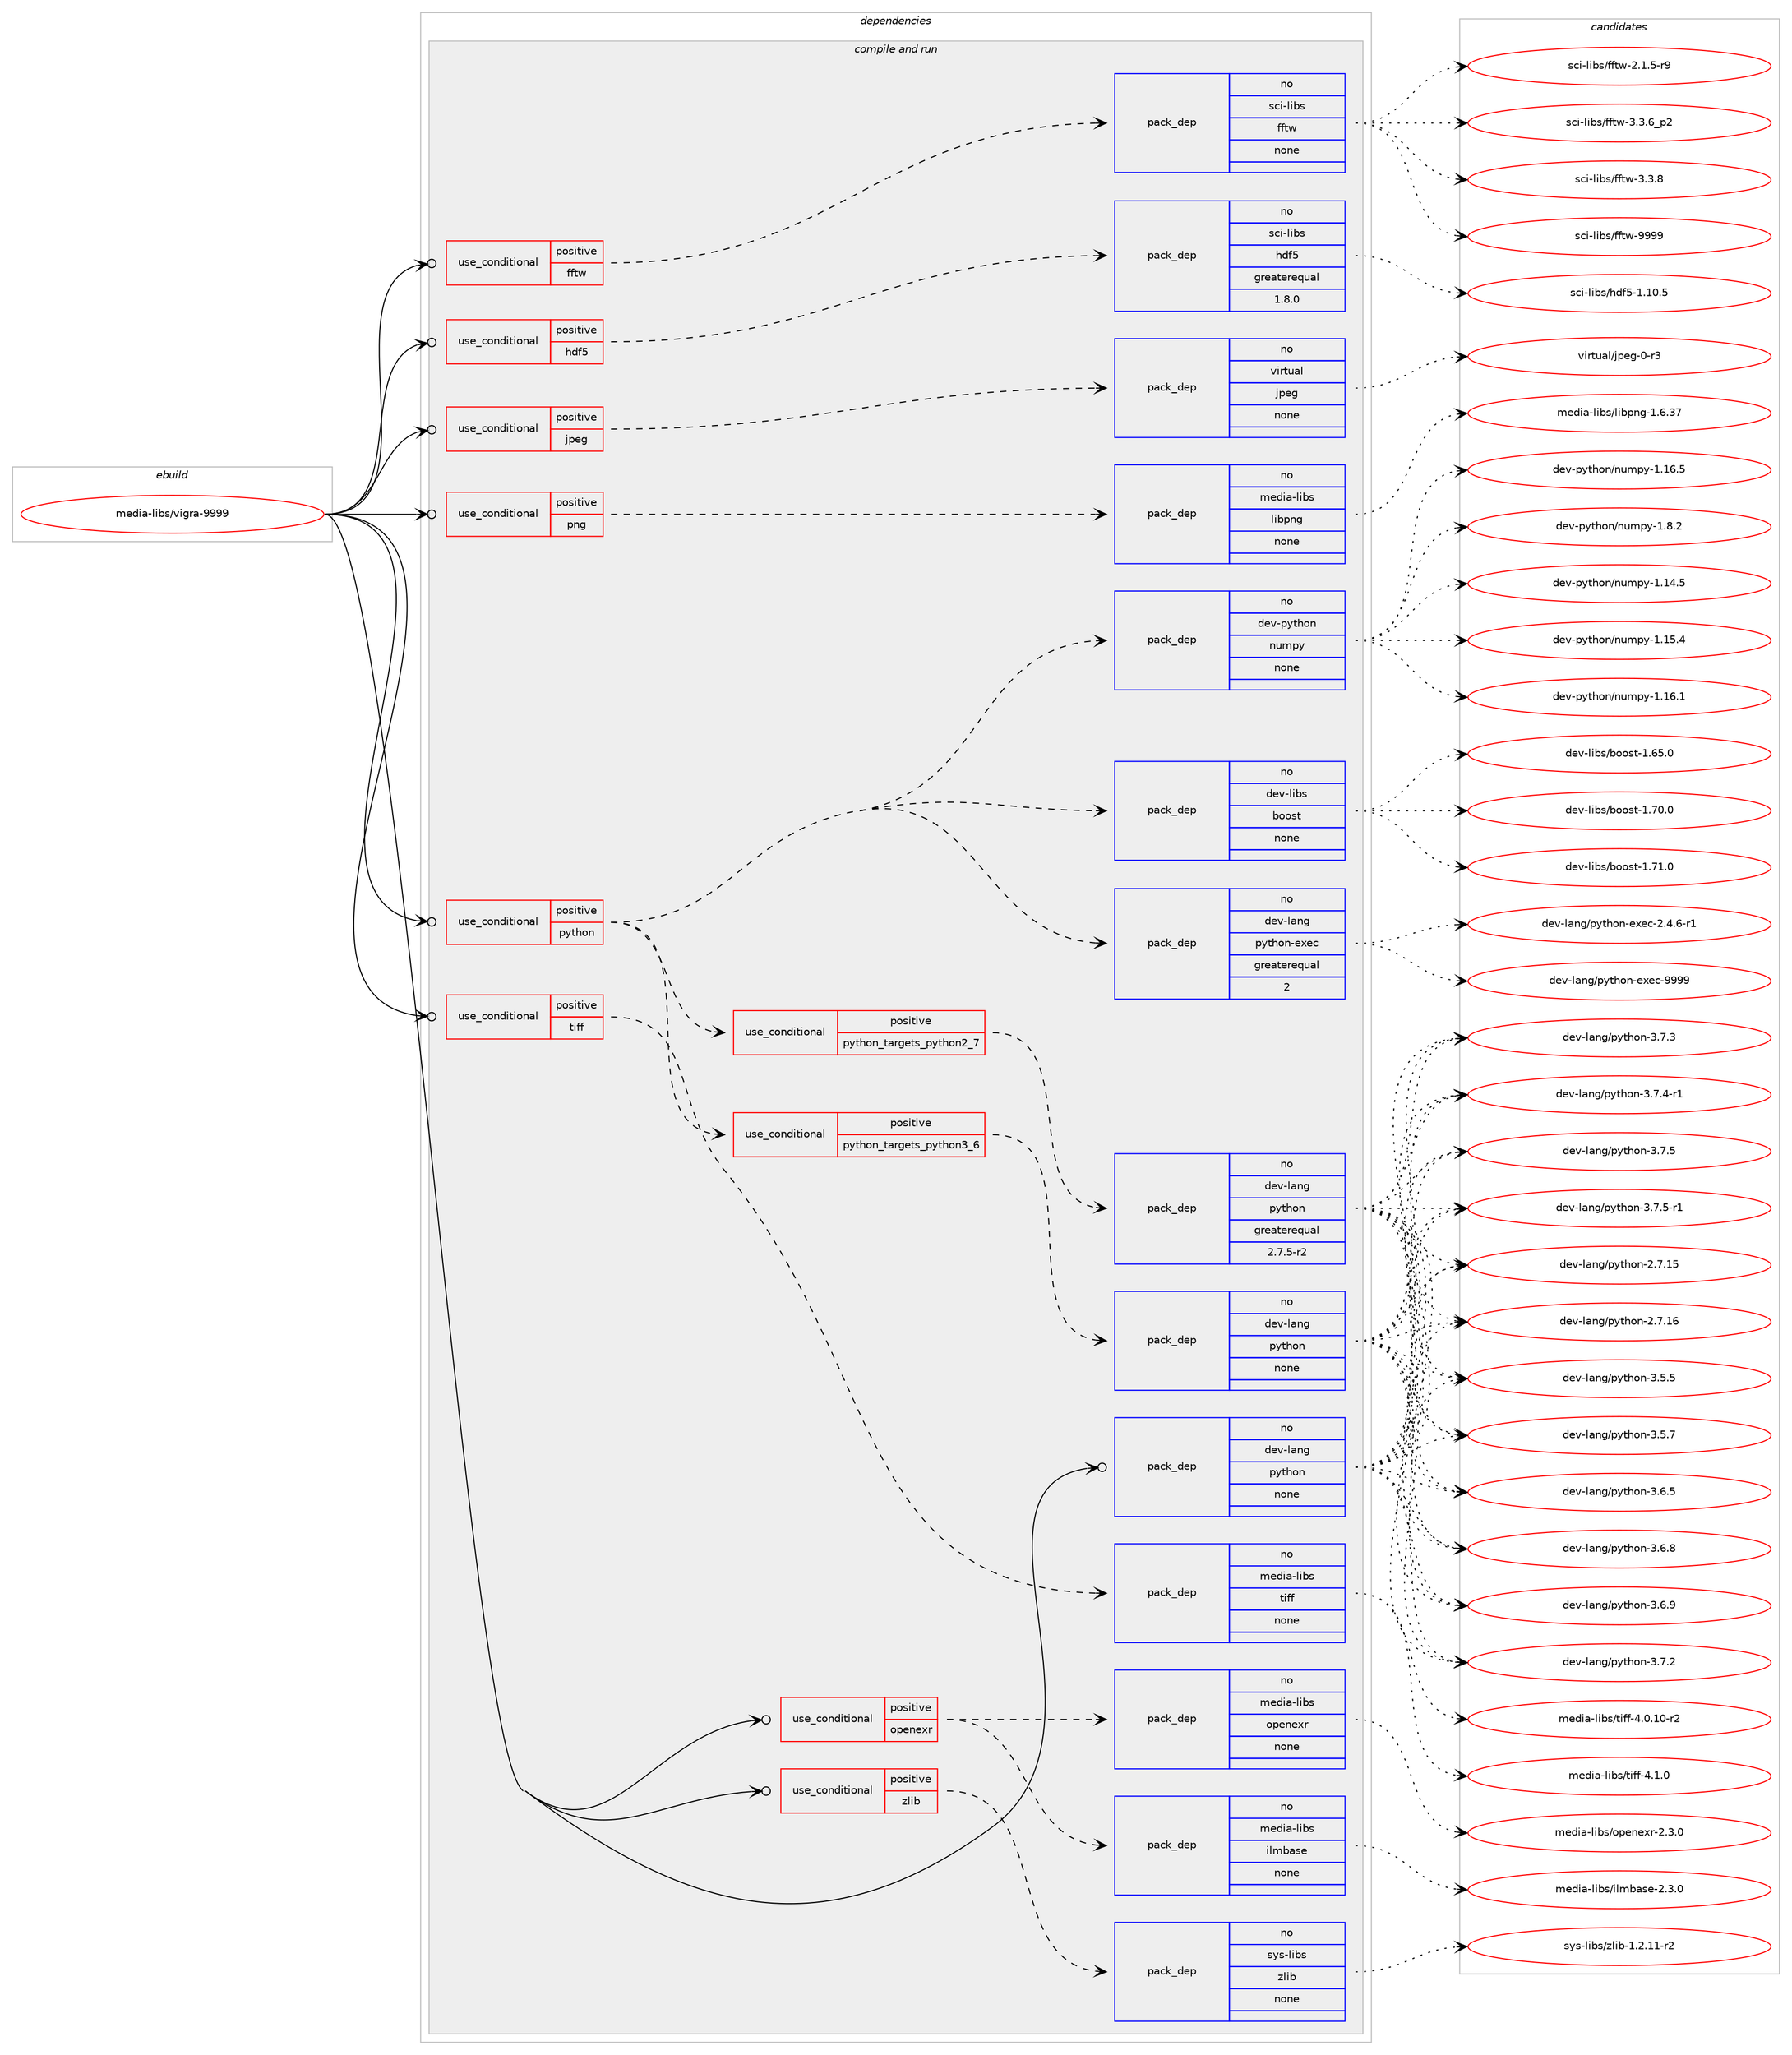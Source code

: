 digraph prolog {

# *************
# Graph options
# *************

newrank=true;
concentrate=true;
compound=true;
graph [rankdir=LR,fontname=Helvetica,fontsize=10,ranksep=1.5];#, ranksep=2.5, nodesep=0.2];
edge  [arrowhead=vee];
node  [fontname=Helvetica,fontsize=10];

# **********
# The ebuild
# **********

subgraph cluster_leftcol {
color=gray;
rank=same;
label=<<i>ebuild</i>>;
id [label="media-libs/vigra-9999", color=red, width=4, href="../media-libs/vigra-9999.svg"];
}

# ****************
# The dependencies
# ****************

subgraph cluster_midcol {
color=gray;
label=<<i>dependencies</i>>;
subgraph cluster_compile {
fillcolor="#eeeeee";
style=filled;
label=<<i>compile</i>>;
}
subgraph cluster_compileandrun {
fillcolor="#eeeeee";
style=filled;
label=<<i>compile and run</i>>;
subgraph cond192776 {
dependency791933 [label=<<TABLE BORDER="0" CELLBORDER="1" CELLSPACING="0" CELLPADDING="4"><TR><TD ROWSPAN="3" CELLPADDING="10">use_conditional</TD></TR><TR><TD>positive</TD></TR><TR><TD>fftw</TD></TR></TABLE>>, shape=none, color=red];
subgraph pack585297 {
dependency791934 [label=<<TABLE BORDER="0" CELLBORDER="1" CELLSPACING="0" CELLPADDING="4" WIDTH="220"><TR><TD ROWSPAN="6" CELLPADDING="30">pack_dep</TD></TR><TR><TD WIDTH="110">no</TD></TR><TR><TD>sci-libs</TD></TR><TR><TD>fftw</TD></TR><TR><TD>none</TD></TR><TR><TD></TD></TR></TABLE>>, shape=none, color=blue];
}
dependency791933:e -> dependency791934:w [weight=20,style="dashed",arrowhead="vee"];
}
id:e -> dependency791933:w [weight=20,style="solid",arrowhead="odotvee"];
subgraph cond192777 {
dependency791935 [label=<<TABLE BORDER="0" CELLBORDER="1" CELLSPACING="0" CELLPADDING="4"><TR><TD ROWSPAN="3" CELLPADDING="10">use_conditional</TD></TR><TR><TD>positive</TD></TR><TR><TD>hdf5</TD></TR></TABLE>>, shape=none, color=red];
subgraph pack585298 {
dependency791936 [label=<<TABLE BORDER="0" CELLBORDER="1" CELLSPACING="0" CELLPADDING="4" WIDTH="220"><TR><TD ROWSPAN="6" CELLPADDING="30">pack_dep</TD></TR><TR><TD WIDTH="110">no</TD></TR><TR><TD>sci-libs</TD></TR><TR><TD>hdf5</TD></TR><TR><TD>greaterequal</TD></TR><TR><TD>1.8.0</TD></TR></TABLE>>, shape=none, color=blue];
}
dependency791935:e -> dependency791936:w [weight=20,style="dashed",arrowhead="vee"];
}
id:e -> dependency791935:w [weight=20,style="solid",arrowhead="odotvee"];
subgraph cond192778 {
dependency791937 [label=<<TABLE BORDER="0" CELLBORDER="1" CELLSPACING="0" CELLPADDING="4"><TR><TD ROWSPAN="3" CELLPADDING="10">use_conditional</TD></TR><TR><TD>positive</TD></TR><TR><TD>jpeg</TD></TR></TABLE>>, shape=none, color=red];
subgraph pack585299 {
dependency791938 [label=<<TABLE BORDER="0" CELLBORDER="1" CELLSPACING="0" CELLPADDING="4" WIDTH="220"><TR><TD ROWSPAN="6" CELLPADDING="30">pack_dep</TD></TR><TR><TD WIDTH="110">no</TD></TR><TR><TD>virtual</TD></TR><TR><TD>jpeg</TD></TR><TR><TD>none</TD></TR><TR><TD></TD></TR></TABLE>>, shape=none, color=blue];
}
dependency791937:e -> dependency791938:w [weight=20,style="dashed",arrowhead="vee"];
}
id:e -> dependency791937:w [weight=20,style="solid",arrowhead="odotvee"];
subgraph cond192779 {
dependency791939 [label=<<TABLE BORDER="0" CELLBORDER="1" CELLSPACING="0" CELLPADDING="4"><TR><TD ROWSPAN="3" CELLPADDING="10">use_conditional</TD></TR><TR><TD>positive</TD></TR><TR><TD>openexr</TD></TR></TABLE>>, shape=none, color=red];
subgraph pack585300 {
dependency791940 [label=<<TABLE BORDER="0" CELLBORDER="1" CELLSPACING="0" CELLPADDING="4" WIDTH="220"><TR><TD ROWSPAN="6" CELLPADDING="30">pack_dep</TD></TR><TR><TD WIDTH="110">no</TD></TR><TR><TD>media-libs</TD></TR><TR><TD>openexr</TD></TR><TR><TD>none</TD></TR><TR><TD></TD></TR></TABLE>>, shape=none, color=blue];
}
dependency791939:e -> dependency791940:w [weight=20,style="dashed",arrowhead="vee"];
subgraph pack585301 {
dependency791941 [label=<<TABLE BORDER="0" CELLBORDER="1" CELLSPACING="0" CELLPADDING="4" WIDTH="220"><TR><TD ROWSPAN="6" CELLPADDING="30">pack_dep</TD></TR><TR><TD WIDTH="110">no</TD></TR><TR><TD>media-libs</TD></TR><TR><TD>ilmbase</TD></TR><TR><TD>none</TD></TR><TR><TD></TD></TR></TABLE>>, shape=none, color=blue];
}
dependency791939:e -> dependency791941:w [weight=20,style="dashed",arrowhead="vee"];
}
id:e -> dependency791939:w [weight=20,style="solid",arrowhead="odotvee"];
subgraph cond192780 {
dependency791942 [label=<<TABLE BORDER="0" CELLBORDER="1" CELLSPACING="0" CELLPADDING="4"><TR><TD ROWSPAN="3" CELLPADDING="10">use_conditional</TD></TR><TR><TD>positive</TD></TR><TR><TD>png</TD></TR></TABLE>>, shape=none, color=red];
subgraph pack585302 {
dependency791943 [label=<<TABLE BORDER="0" CELLBORDER="1" CELLSPACING="0" CELLPADDING="4" WIDTH="220"><TR><TD ROWSPAN="6" CELLPADDING="30">pack_dep</TD></TR><TR><TD WIDTH="110">no</TD></TR><TR><TD>media-libs</TD></TR><TR><TD>libpng</TD></TR><TR><TD>none</TD></TR><TR><TD></TD></TR></TABLE>>, shape=none, color=blue];
}
dependency791942:e -> dependency791943:w [weight=20,style="dashed",arrowhead="vee"];
}
id:e -> dependency791942:w [weight=20,style="solid",arrowhead="odotvee"];
subgraph cond192781 {
dependency791944 [label=<<TABLE BORDER="0" CELLBORDER="1" CELLSPACING="0" CELLPADDING="4"><TR><TD ROWSPAN="3" CELLPADDING="10">use_conditional</TD></TR><TR><TD>positive</TD></TR><TR><TD>python</TD></TR></TABLE>>, shape=none, color=red];
subgraph pack585303 {
dependency791945 [label=<<TABLE BORDER="0" CELLBORDER="1" CELLSPACING="0" CELLPADDING="4" WIDTH="220"><TR><TD ROWSPAN="6" CELLPADDING="30">pack_dep</TD></TR><TR><TD WIDTH="110">no</TD></TR><TR><TD>dev-libs</TD></TR><TR><TD>boost</TD></TR><TR><TD>none</TD></TR><TR><TD></TD></TR></TABLE>>, shape=none, color=blue];
}
dependency791944:e -> dependency791945:w [weight=20,style="dashed",arrowhead="vee"];
subgraph pack585304 {
dependency791946 [label=<<TABLE BORDER="0" CELLBORDER="1" CELLSPACING="0" CELLPADDING="4" WIDTH="220"><TR><TD ROWSPAN="6" CELLPADDING="30">pack_dep</TD></TR><TR><TD WIDTH="110">no</TD></TR><TR><TD>dev-python</TD></TR><TR><TD>numpy</TD></TR><TR><TD>none</TD></TR><TR><TD></TD></TR></TABLE>>, shape=none, color=blue];
}
dependency791944:e -> dependency791946:w [weight=20,style="dashed",arrowhead="vee"];
subgraph cond192782 {
dependency791947 [label=<<TABLE BORDER="0" CELLBORDER="1" CELLSPACING="0" CELLPADDING="4"><TR><TD ROWSPAN="3" CELLPADDING="10">use_conditional</TD></TR><TR><TD>positive</TD></TR><TR><TD>python_targets_python2_7</TD></TR></TABLE>>, shape=none, color=red];
subgraph pack585305 {
dependency791948 [label=<<TABLE BORDER="0" CELLBORDER="1" CELLSPACING="0" CELLPADDING="4" WIDTH="220"><TR><TD ROWSPAN="6" CELLPADDING="30">pack_dep</TD></TR><TR><TD WIDTH="110">no</TD></TR><TR><TD>dev-lang</TD></TR><TR><TD>python</TD></TR><TR><TD>greaterequal</TD></TR><TR><TD>2.7.5-r2</TD></TR></TABLE>>, shape=none, color=blue];
}
dependency791947:e -> dependency791948:w [weight=20,style="dashed",arrowhead="vee"];
}
dependency791944:e -> dependency791947:w [weight=20,style="dashed",arrowhead="vee"];
subgraph cond192783 {
dependency791949 [label=<<TABLE BORDER="0" CELLBORDER="1" CELLSPACING="0" CELLPADDING="4"><TR><TD ROWSPAN="3" CELLPADDING="10">use_conditional</TD></TR><TR><TD>positive</TD></TR><TR><TD>python_targets_python3_6</TD></TR></TABLE>>, shape=none, color=red];
subgraph pack585306 {
dependency791950 [label=<<TABLE BORDER="0" CELLBORDER="1" CELLSPACING="0" CELLPADDING="4" WIDTH="220"><TR><TD ROWSPAN="6" CELLPADDING="30">pack_dep</TD></TR><TR><TD WIDTH="110">no</TD></TR><TR><TD>dev-lang</TD></TR><TR><TD>python</TD></TR><TR><TD>none</TD></TR><TR><TD></TD></TR></TABLE>>, shape=none, color=blue];
}
dependency791949:e -> dependency791950:w [weight=20,style="dashed",arrowhead="vee"];
}
dependency791944:e -> dependency791949:w [weight=20,style="dashed",arrowhead="vee"];
subgraph pack585307 {
dependency791951 [label=<<TABLE BORDER="0" CELLBORDER="1" CELLSPACING="0" CELLPADDING="4" WIDTH="220"><TR><TD ROWSPAN="6" CELLPADDING="30">pack_dep</TD></TR><TR><TD WIDTH="110">no</TD></TR><TR><TD>dev-lang</TD></TR><TR><TD>python-exec</TD></TR><TR><TD>greaterequal</TD></TR><TR><TD>2</TD></TR></TABLE>>, shape=none, color=blue];
}
dependency791944:e -> dependency791951:w [weight=20,style="dashed",arrowhead="vee"];
}
id:e -> dependency791944:w [weight=20,style="solid",arrowhead="odotvee"];
subgraph cond192784 {
dependency791952 [label=<<TABLE BORDER="0" CELLBORDER="1" CELLSPACING="0" CELLPADDING="4"><TR><TD ROWSPAN="3" CELLPADDING="10">use_conditional</TD></TR><TR><TD>positive</TD></TR><TR><TD>tiff</TD></TR></TABLE>>, shape=none, color=red];
subgraph pack585308 {
dependency791953 [label=<<TABLE BORDER="0" CELLBORDER="1" CELLSPACING="0" CELLPADDING="4" WIDTH="220"><TR><TD ROWSPAN="6" CELLPADDING="30">pack_dep</TD></TR><TR><TD WIDTH="110">no</TD></TR><TR><TD>media-libs</TD></TR><TR><TD>tiff</TD></TR><TR><TD>none</TD></TR><TR><TD></TD></TR></TABLE>>, shape=none, color=blue];
}
dependency791952:e -> dependency791953:w [weight=20,style="dashed",arrowhead="vee"];
}
id:e -> dependency791952:w [weight=20,style="solid",arrowhead="odotvee"];
subgraph cond192785 {
dependency791954 [label=<<TABLE BORDER="0" CELLBORDER="1" CELLSPACING="0" CELLPADDING="4"><TR><TD ROWSPAN="3" CELLPADDING="10">use_conditional</TD></TR><TR><TD>positive</TD></TR><TR><TD>zlib</TD></TR></TABLE>>, shape=none, color=red];
subgraph pack585309 {
dependency791955 [label=<<TABLE BORDER="0" CELLBORDER="1" CELLSPACING="0" CELLPADDING="4" WIDTH="220"><TR><TD ROWSPAN="6" CELLPADDING="30">pack_dep</TD></TR><TR><TD WIDTH="110">no</TD></TR><TR><TD>sys-libs</TD></TR><TR><TD>zlib</TD></TR><TR><TD>none</TD></TR><TR><TD></TD></TR></TABLE>>, shape=none, color=blue];
}
dependency791954:e -> dependency791955:w [weight=20,style="dashed",arrowhead="vee"];
}
id:e -> dependency791954:w [weight=20,style="solid",arrowhead="odotvee"];
subgraph pack585310 {
dependency791956 [label=<<TABLE BORDER="0" CELLBORDER="1" CELLSPACING="0" CELLPADDING="4" WIDTH="220"><TR><TD ROWSPAN="6" CELLPADDING="30">pack_dep</TD></TR><TR><TD WIDTH="110">no</TD></TR><TR><TD>dev-lang</TD></TR><TR><TD>python</TD></TR><TR><TD>none</TD></TR><TR><TD></TD></TR></TABLE>>, shape=none, color=blue];
}
id:e -> dependency791956:w [weight=20,style="solid",arrowhead="odotvee"];
}
subgraph cluster_run {
fillcolor="#eeeeee";
style=filled;
label=<<i>run</i>>;
}
}

# **************
# The candidates
# **************

subgraph cluster_choices {
rank=same;
color=gray;
label=<<i>candidates</i>>;

subgraph choice585297 {
color=black;
nodesep=1;
choice115991054510810598115471021021161194550464946534511457 [label="sci-libs/fftw-2.1.5-r9", color=red, width=4,href="../sci-libs/fftw-2.1.5-r9.svg"];
choice115991054510810598115471021021161194551465146549511250 [label="sci-libs/fftw-3.3.6_p2", color=red, width=4,href="../sci-libs/fftw-3.3.6_p2.svg"];
choice11599105451081059811547102102116119455146514656 [label="sci-libs/fftw-3.3.8", color=red, width=4,href="../sci-libs/fftw-3.3.8.svg"];
choice115991054510810598115471021021161194557575757 [label="sci-libs/fftw-9999", color=red, width=4,href="../sci-libs/fftw-9999.svg"];
dependency791934:e -> choice115991054510810598115471021021161194550464946534511457:w [style=dotted,weight="100"];
dependency791934:e -> choice115991054510810598115471021021161194551465146549511250:w [style=dotted,weight="100"];
dependency791934:e -> choice11599105451081059811547102102116119455146514656:w [style=dotted,weight="100"];
dependency791934:e -> choice115991054510810598115471021021161194557575757:w [style=dotted,weight="100"];
}
subgraph choice585298 {
color=black;
nodesep=1;
choice115991054510810598115471041001025345494649484653 [label="sci-libs/hdf5-1.10.5", color=red, width=4,href="../sci-libs/hdf5-1.10.5.svg"];
dependency791936:e -> choice115991054510810598115471041001025345494649484653:w [style=dotted,weight="100"];
}
subgraph choice585299 {
color=black;
nodesep=1;
choice118105114116117971084710611210110345484511451 [label="virtual/jpeg-0-r3", color=red, width=4,href="../virtual/jpeg-0-r3.svg"];
dependency791938:e -> choice118105114116117971084710611210110345484511451:w [style=dotted,weight="100"];
}
subgraph choice585300 {
color=black;
nodesep=1;
choice10910110010597451081059811547111112101110101120114455046514648 [label="media-libs/openexr-2.3.0", color=red, width=4,href="../media-libs/openexr-2.3.0.svg"];
dependency791940:e -> choice10910110010597451081059811547111112101110101120114455046514648:w [style=dotted,weight="100"];
}
subgraph choice585301 {
color=black;
nodesep=1;
choice109101100105974510810598115471051081099897115101455046514648 [label="media-libs/ilmbase-2.3.0", color=red, width=4,href="../media-libs/ilmbase-2.3.0.svg"];
dependency791941:e -> choice109101100105974510810598115471051081099897115101455046514648:w [style=dotted,weight="100"];
}
subgraph choice585302 {
color=black;
nodesep=1;
choice109101100105974510810598115471081059811211010345494654465155 [label="media-libs/libpng-1.6.37", color=red, width=4,href="../media-libs/libpng-1.6.37.svg"];
dependency791943:e -> choice109101100105974510810598115471081059811211010345494654465155:w [style=dotted,weight="100"];
}
subgraph choice585303 {
color=black;
nodesep=1;
choice1001011184510810598115479811111111511645494654534648 [label="dev-libs/boost-1.65.0", color=red, width=4,href="../dev-libs/boost-1.65.0.svg"];
choice1001011184510810598115479811111111511645494655484648 [label="dev-libs/boost-1.70.0", color=red, width=4,href="../dev-libs/boost-1.70.0.svg"];
choice1001011184510810598115479811111111511645494655494648 [label="dev-libs/boost-1.71.0", color=red, width=4,href="../dev-libs/boost-1.71.0.svg"];
dependency791945:e -> choice1001011184510810598115479811111111511645494654534648:w [style=dotted,weight="100"];
dependency791945:e -> choice1001011184510810598115479811111111511645494655484648:w [style=dotted,weight="100"];
dependency791945:e -> choice1001011184510810598115479811111111511645494655494648:w [style=dotted,weight="100"];
}
subgraph choice585304 {
color=black;
nodesep=1;
choice100101118451121211161041111104711011710911212145494649524653 [label="dev-python/numpy-1.14.5", color=red, width=4,href="../dev-python/numpy-1.14.5.svg"];
choice100101118451121211161041111104711011710911212145494649534652 [label="dev-python/numpy-1.15.4", color=red, width=4,href="../dev-python/numpy-1.15.4.svg"];
choice100101118451121211161041111104711011710911212145494649544649 [label="dev-python/numpy-1.16.1", color=red, width=4,href="../dev-python/numpy-1.16.1.svg"];
choice100101118451121211161041111104711011710911212145494649544653 [label="dev-python/numpy-1.16.5", color=red, width=4,href="../dev-python/numpy-1.16.5.svg"];
choice1001011184511212111610411111047110117109112121454946564650 [label="dev-python/numpy-1.8.2", color=red, width=4,href="../dev-python/numpy-1.8.2.svg"];
dependency791946:e -> choice100101118451121211161041111104711011710911212145494649524653:w [style=dotted,weight="100"];
dependency791946:e -> choice100101118451121211161041111104711011710911212145494649534652:w [style=dotted,weight="100"];
dependency791946:e -> choice100101118451121211161041111104711011710911212145494649544649:w [style=dotted,weight="100"];
dependency791946:e -> choice100101118451121211161041111104711011710911212145494649544653:w [style=dotted,weight="100"];
dependency791946:e -> choice1001011184511212111610411111047110117109112121454946564650:w [style=dotted,weight="100"];
}
subgraph choice585305 {
color=black;
nodesep=1;
choice10010111845108971101034711212111610411111045504655464953 [label="dev-lang/python-2.7.15", color=red, width=4,href="../dev-lang/python-2.7.15.svg"];
choice10010111845108971101034711212111610411111045504655464954 [label="dev-lang/python-2.7.16", color=red, width=4,href="../dev-lang/python-2.7.16.svg"];
choice100101118451089711010347112121116104111110455146534653 [label="dev-lang/python-3.5.5", color=red, width=4,href="../dev-lang/python-3.5.5.svg"];
choice100101118451089711010347112121116104111110455146534655 [label="dev-lang/python-3.5.7", color=red, width=4,href="../dev-lang/python-3.5.7.svg"];
choice100101118451089711010347112121116104111110455146544653 [label="dev-lang/python-3.6.5", color=red, width=4,href="../dev-lang/python-3.6.5.svg"];
choice100101118451089711010347112121116104111110455146544656 [label="dev-lang/python-3.6.8", color=red, width=4,href="../dev-lang/python-3.6.8.svg"];
choice100101118451089711010347112121116104111110455146544657 [label="dev-lang/python-3.6.9", color=red, width=4,href="../dev-lang/python-3.6.9.svg"];
choice100101118451089711010347112121116104111110455146554650 [label="dev-lang/python-3.7.2", color=red, width=4,href="../dev-lang/python-3.7.2.svg"];
choice100101118451089711010347112121116104111110455146554651 [label="dev-lang/python-3.7.3", color=red, width=4,href="../dev-lang/python-3.7.3.svg"];
choice1001011184510897110103471121211161041111104551465546524511449 [label="dev-lang/python-3.7.4-r1", color=red, width=4,href="../dev-lang/python-3.7.4-r1.svg"];
choice100101118451089711010347112121116104111110455146554653 [label="dev-lang/python-3.7.5", color=red, width=4,href="../dev-lang/python-3.7.5.svg"];
choice1001011184510897110103471121211161041111104551465546534511449 [label="dev-lang/python-3.7.5-r1", color=red, width=4,href="../dev-lang/python-3.7.5-r1.svg"];
dependency791948:e -> choice10010111845108971101034711212111610411111045504655464953:w [style=dotted,weight="100"];
dependency791948:e -> choice10010111845108971101034711212111610411111045504655464954:w [style=dotted,weight="100"];
dependency791948:e -> choice100101118451089711010347112121116104111110455146534653:w [style=dotted,weight="100"];
dependency791948:e -> choice100101118451089711010347112121116104111110455146534655:w [style=dotted,weight="100"];
dependency791948:e -> choice100101118451089711010347112121116104111110455146544653:w [style=dotted,weight="100"];
dependency791948:e -> choice100101118451089711010347112121116104111110455146544656:w [style=dotted,weight="100"];
dependency791948:e -> choice100101118451089711010347112121116104111110455146544657:w [style=dotted,weight="100"];
dependency791948:e -> choice100101118451089711010347112121116104111110455146554650:w [style=dotted,weight="100"];
dependency791948:e -> choice100101118451089711010347112121116104111110455146554651:w [style=dotted,weight="100"];
dependency791948:e -> choice1001011184510897110103471121211161041111104551465546524511449:w [style=dotted,weight="100"];
dependency791948:e -> choice100101118451089711010347112121116104111110455146554653:w [style=dotted,weight="100"];
dependency791948:e -> choice1001011184510897110103471121211161041111104551465546534511449:w [style=dotted,weight="100"];
}
subgraph choice585306 {
color=black;
nodesep=1;
choice10010111845108971101034711212111610411111045504655464953 [label="dev-lang/python-2.7.15", color=red, width=4,href="../dev-lang/python-2.7.15.svg"];
choice10010111845108971101034711212111610411111045504655464954 [label="dev-lang/python-2.7.16", color=red, width=4,href="../dev-lang/python-2.7.16.svg"];
choice100101118451089711010347112121116104111110455146534653 [label="dev-lang/python-3.5.5", color=red, width=4,href="../dev-lang/python-3.5.5.svg"];
choice100101118451089711010347112121116104111110455146534655 [label="dev-lang/python-3.5.7", color=red, width=4,href="../dev-lang/python-3.5.7.svg"];
choice100101118451089711010347112121116104111110455146544653 [label="dev-lang/python-3.6.5", color=red, width=4,href="../dev-lang/python-3.6.5.svg"];
choice100101118451089711010347112121116104111110455146544656 [label="dev-lang/python-3.6.8", color=red, width=4,href="../dev-lang/python-3.6.8.svg"];
choice100101118451089711010347112121116104111110455146544657 [label="dev-lang/python-3.6.9", color=red, width=4,href="../dev-lang/python-3.6.9.svg"];
choice100101118451089711010347112121116104111110455146554650 [label="dev-lang/python-3.7.2", color=red, width=4,href="../dev-lang/python-3.7.2.svg"];
choice100101118451089711010347112121116104111110455146554651 [label="dev-lang/python-3.7.3", color=red, width=4,href="../dev-lang/python-3.7.3.svg"];
choice1001011184510897110103471121211161041111104551465546524511449 [label="dev-lang/python-3.7.4-r1", color=red, width=4,href="../dev-lang/python-3.7.4-r1.svg"];
choice100101118451089711010347112121116104111110455146554653 [label="dev-lang/python-3.7.5", color=red, width=4,href="../dev-lang/python-3.7.5.svg"];
choice1001011184510897110103471121211161041111104551465546534511449 [label="dev-lang/python-3.7.5-r1", color=red, width=4,href="../dev-lang/python-3.7.5-r1.svg"];
dependency791950:e -> choice10010111845108971101034711212111610411111045504655464953:w [style=dotted,weight="100"];
dependency791950:e -> choice10010111845108971101034711212111610411111045504655464954:w [style=dotted,weight="100"];
dependency791950:e -> choice100101118451089711010347112121116104111110455146534653:w [style=dotted,weight="100"];
dependency791950:e -> choice100101118451089711010347112121116104111110455146534655:w [style=dotted,weight="100"];
dependency791950:e -> choice100101118451089711010347112121116104111110455146544653:w [style=dotted,weight="100"];
dependency791950:e -> choice100101118451089711010347112121116104111110455146544656:w [style=dotted,weight="100"];
dependency791950:e -> choice100101118451089711010347112121116104111110455146544657:w [style=dotted,weight="100"];
dependency791950:e -> choice100101118451089711010347112121116104111110455146554650:w [style=dotted,weight="100"];
dependency791950:e -> choice100101118451089711010347112121116104111110455146554651:w [style=dotted,weight="100"];
dependency791950:e -> choice1001011184510897110103471121211161041111104551465546524511449:w [style=dotted,weight="100"];
dependency791950:e -> choice100101118451089711010347112121116104111110455146554653:w [style=dotted,weight="100"];
dependency791950:e -> choice1001011184510897110103471121211161041111104551465546534511449:w [style=dotted,weight="100"];
}
subgraph choice585307 {
color=black;
nodesep=1;
choice10010111845108971101034711212111610411111045101120101994550465246544511449 [label="dev-lang/python-exec-2.4.6-r1", color=red, width=4,href="../dev-lang/python-exec-2.4.6-r1.svg"];
choice10010111845108971101034711212111610411111045101120101994557575757 [label="dev-lang/python-exec-9999", color=red, width=4,href="../dev-lang/python-exec-9999.svg"];
dependency791951:e -> choice10010111845108971101034711212111610411111045101120101994550465246544511449:w [style=dotted,weight="100"];
dependency791951:e -> choice10010111845108971101034711212111610411111045101120101994557575757:w [style=dotted,weight="100"];
}
subgraph choice585308 {
color=black;
nodesep=1;
choice10910110010597451081059811547116105102102455246484649484511450 [label="media-libs/tiff-4.0.10-r2", color=red, width=4,href="../media-libs/tiff-4.0.10-r2.svg"];
choice10910110010597451081059811547116105102102455246494648 [label="media-libs/tiff-4.1.0", color=red, width=4,href="../media-libs/tiff-4.1.0.svg"];
dependency791953:e -> choice10910110010597451081059811547116105102102455246484649484511450:w [style=dotted,weight="100"];
dependency791953:e -> choice10910110010597451081059811547116105102102455246494648:w [style=dotted,weight="100"];
}
subgraph choice585309 {
color=black;
nodesep=1;
choice11512111545108105981154712210810598454946504649494511450 [label="sys-libs/zlib-1.2.11-r2", color=red, width=4,href="../sys-libs/zlib-1.2.11-r2.svg"];
dependency791955:e -> choice11512111545108105981154712210810598454946504649494511450:w [style=dotted,weight="100"];
}
subgraph choice585310 {
color=black;
nodesep=1;
choice10010111845108971101034711212111610411111045504655464953 [label="dev-lang/python-2.7.15", color=red, width=4,href="../dev-lang/python-2.7.15.svg"];
choice10010111845108971101034711212111610411111045504655464954 [label="dev-lang/python-2.7.16", color=red, width=4,href="../dev-lang/python-2.7.16.svg"];
choice100101118451089711010347112121116104111110455146534653 [label="dev-lang/python-3.5.5", color=red, width=4,href="../dev-lang/python-3.5.5.svg"];
choice100101118451089711010347112121116104111110455146534655 [label="dev-lang/python-3.5.7", color=red, width=4,href="../dev-lang/python-3.5.7.svg"];
choice100101118451089711010347112121116104111110455146544653 [label="dev-lang/python-3.6.5", color=red, width=4,href="../dev-lang/python-3.6.5.svg"];
choice100101118451089711010347112121116104111110455146544656 [label="dev-lang/python-3.6.8", color=red, width=4,href="../dev-lang/python-3.6.8.svg"];
choice100101118451089711010347112121116104111110455146544657 [label="dev-lang/python-3.6.9", color=red, width=4,href="../dev-lang/python-3.6.9.svg"];
choice100101118451089711010347112121116104111110455146554650 [label="dev-lang/python-3.7.2", color=red, width=4,href="../dev-lang/python-3.7.2.svg"];
choice100101118451089711010347112121116104111110455146554651 [label="dev-lang/python-3.7.3", color=red, width=4,href="../dev-lang/python-3.7.3.svg"];
choice1001011184510897110103471121211161041111104551465546524511449 [label="dev-lang/python-3.7.4-r1", color=red, width=4,href="../dev-lang/python-3.7.4-r1.svg"];
choice100101118451089711010347112121116104111110455146554653 [label="dev-lang/python-3.7.5", color=red, width=4,href="../dev-lang/python-3.7.5.svg"];
choice1001011184510897110103471121211161041111104551465546534511449 [label="dev-lang/python-3.7.5-r1", color=red, width=4,href="../dev-lang/python-3.7.5-r1.svg"];
dependency791956:e -> choice10010111845108971101034711212111610411111045504655464953:w [style=dotted,weight="100"];
dependency791956:e -> choice10010111845108971101034711212111610411111045504655464954:w [style=dotted,weight="100"];
dependency791956:e -> choice100101118451089711010347112121116104111110455146534653:w [style=dotted,weight="100"];
dependency791956:e -> choice100101118451089711010347112121116104111110455146534655:w [style=dotted,weight="100"];
dependency791956:e -> choice100101118451089711010347112121116104111110455146544653:w [style=dotted,weight="100"];
dependency791956:e -> choice100101118451089711010347112121116104111110455146544656:w [style=dotted,weight="100"];
dependency791956:e -> choice100101118451089711010347112121116104111110455146544657:w [style=dotted,weight="100"];
dependency791956:e -> choice100101118451089711010347112121116104111110455146554650:w [style=dotted,weight="100"];
dependency791956:e -> choice100101118451089711010347112121116104111110455146554651:w [style=dotted,weight="100"];
dependency791956:e -> choice1001011184510897110103471121211161041111104551465546524511449:w [style=dotted,weight="100"];
dependency791956:e -> choice100101118451089711010347112121116104111110455146554653:w [style=dotted,weight="100"];
dependency791956:e -> choice1001011184510897110103471121211161041111104551465546534511449:w [style=dotted,weight="100"];
}
}

}
